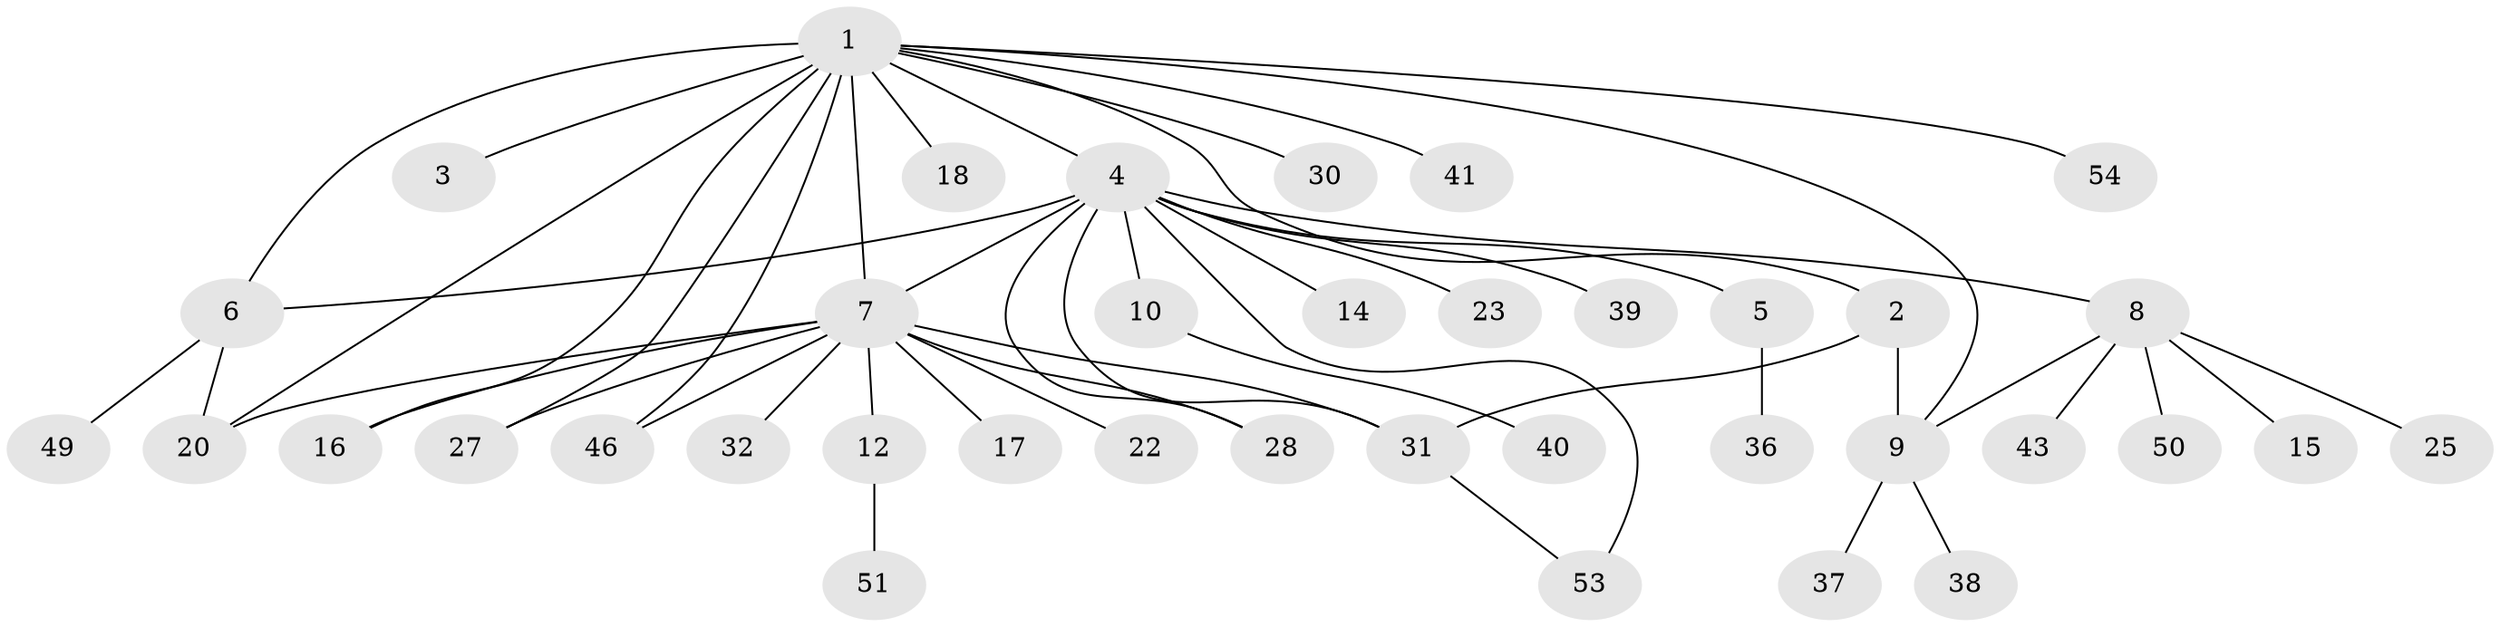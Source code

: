 // original degree distribution, {15: 0.017857142857142856, 2: 0.26785714285714285, 13: 0.03571428571428571, 3: 0.10714285714285714, 5: 0.03571428571428571, 4: 0.05357142857142857, 1: 0.48214285714285715}
// Generated by graph-tools (version 1.1) at 2025/41/03/06/25 10:41:48]
// undirected, 38 vertices, 50 edges
graph export_dot {
graph [start="1"]
  node [color=gray90,style=filled];
  1 [super="+34"];
  2 [super="+29"];
  3 [super="+11"];
  4 [super="+45"];
  5 [super="+19"];
  6 [super="+13"];
  7 [super="+21"];
  8 [super="+24"];
  9 [super="+48"];
  10 [super="+33"];
  12 [super="+35"];
  14;
  15;
  16 [super="+47"];
  17 [super="+44"];
  18;
  20 [super="+42"];
  22 [super="+26"];
  23 [super="+56"];
  25;
  27;
  28;
  30;
  31 [super="+52"];
  32;
  36;
  37;
  38;
  39;
  40;
  41;
  43;
  46;
  49;
  50 [super="+55"];
  51;
  53;
  54;
  1 -- 2;
  1 -- 3;
  1 -- 4;
  1 -- 6;
  1 -- 7;
  1 -- 9;
  1 -- 16;
  1 -- 18;
  1 -- 20 [weight=2];
  1 -- 27;
  1 -- 30;
  1 -- 41;
  1 -- 46;
  1 -- 54;
  2 -- 9;
  2 -- 31;
  4 -- 5;
  4 -- 6;
  4 -- 7;
  4 -- 8;
  4 -- 10;
  4 -- 14;
  4 -- 23;
  4 -- 28;
  4 -- 31;
  4 -- 39;
  4 -- 53;
  5 -- 36;
  6 -- 20;
  6 -- 49;
  7 -- 12;
  7 -- 17;
  7 -- 22;
  7 -- 27;
  7 -- 28;
  7 -- 32;
  7 -- 46;
  7 -- 16;
  7 -- 20;
  7 -- 31;
  8 -- 15;
  8 -- 50;
  8 -- 9;
  8 -- 25;
  8 -- 43;
  9 -- 37;
  9 -- 38;
  10 -- 40;
  12 -- 51;
  31 -- 53;
}
